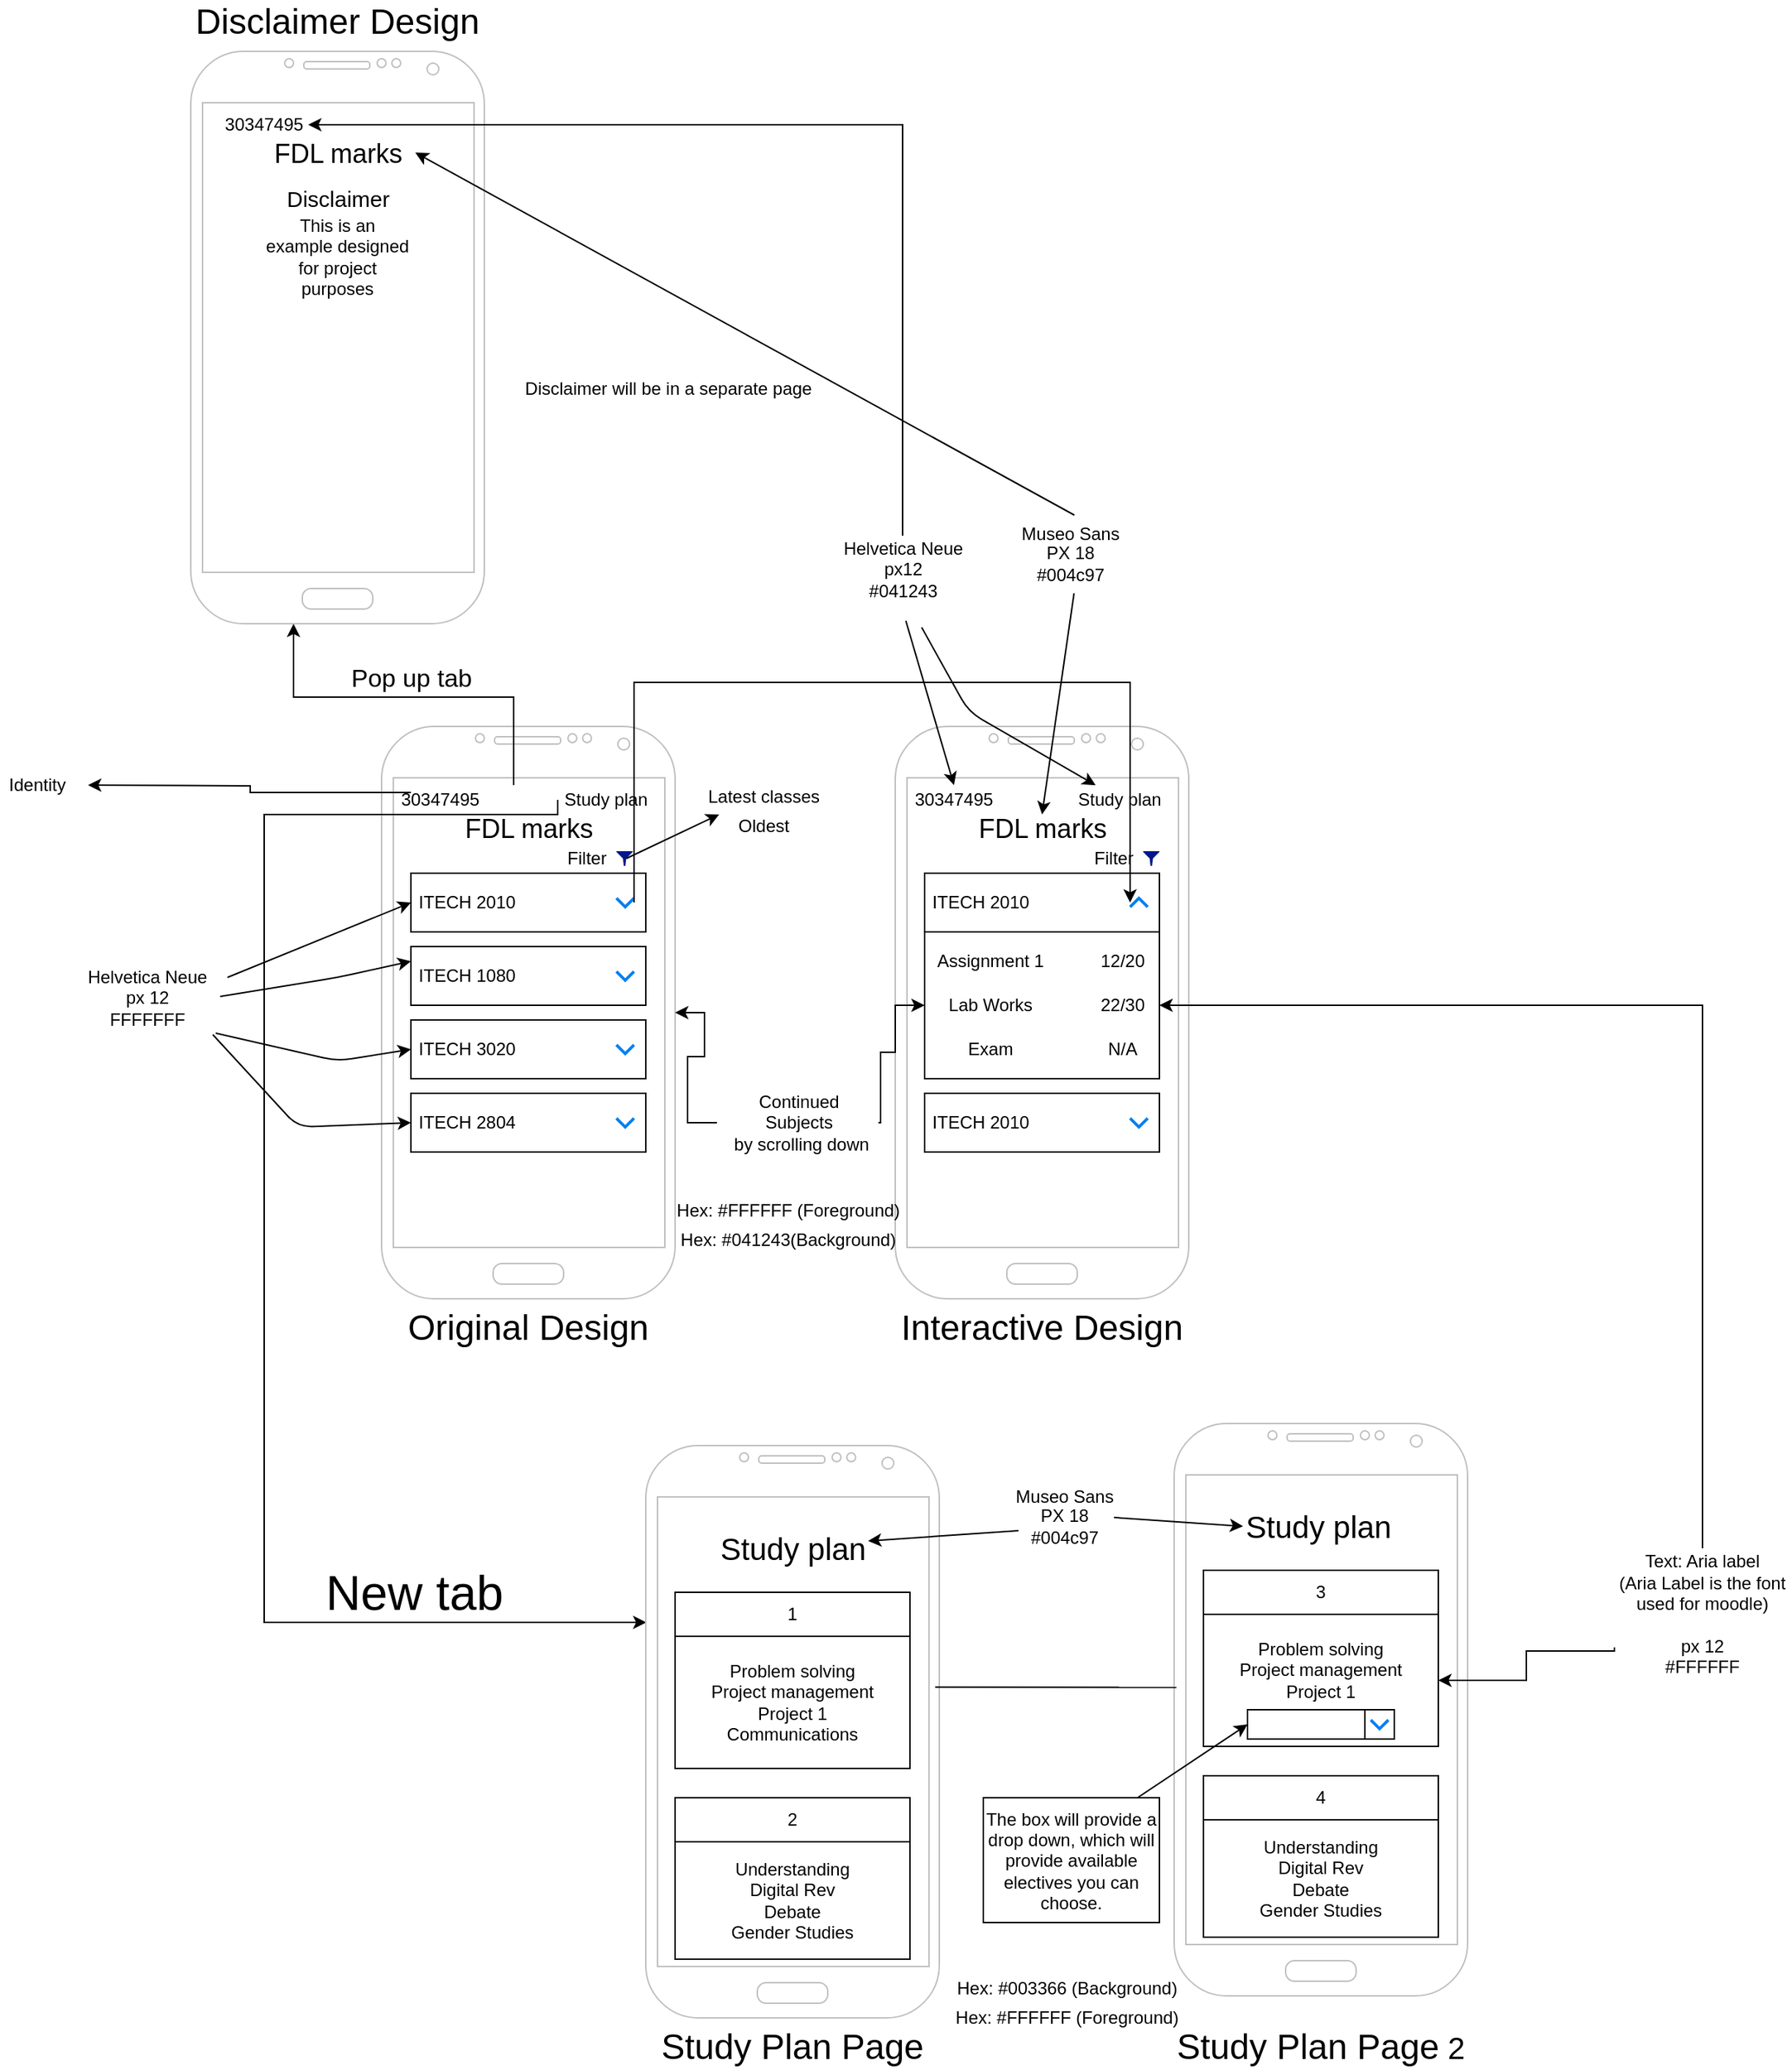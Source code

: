 <mxfile version="12.9.14" type="device"><diagram id="yJaO3kexsmB9DEEkcGPY" name="Page-1"><mxGraphModel dx="1675" dy="932" grid="1" gridSize="10" guides="1" tooltips="1" connect="1" arrows="1" fold="1" page="1" pageScale="1" pageWidth="850" pageHeight="1100" math="0" shadow="0"><root><mxCell id="0"/><mxCell id="1" parent="0"/><mxCell id="izUd3dq9esXOwfqxmLg_-1" value="" style="verticalLabelPosition=bottom;verticalAlign=top;html=1;shadow=0;dashed=0;strokeWidth=1;shape=mxgraph.android.phone2;strokeColor=#c0c0c0;" vertex="1" parent="1"><mxGeometry x="330" y="540" width="200" height="390" as="geometry"/></mxCell><mxCell id="izUd3dq9esXOwfqxmLg_-2" value="&lt;font style=&quot;font-size: 18px&quot;&gt;FDL marks&lt;/font&gt;" style="text;html=1;align=center;verticalAlign=middle;resizable=0;points=[];autosize=1;" vertex="1" parent="izUd3dq9esXOwfqxmLg_-1"><mxGeometry x="50" y="60" width="100" height="20" as="geometry"/></mxCell><mxCell id="izUd3dq9esXOwfqxmLg_-3" value="30347495" style="text;html=1;strokeColor=none;fillColor=none;align=center;verticalAlign=middle;whiteSpace=wrap;rounded=0;" vertex="1" parent="izUd3dq9esXOwfqxmLg_-1"><mxGeometry x="20" y="40" width="40" height="20" as="geometry"/></mxCell><mxCell id="izUd3dq9esXOwfqxmLg_-4" value="" style="aspect=fixed;pointerEvents=1;shadow=0;dashed=0;html=1;strokeColor=none;labelPosition=center;verticalLabelPosition=bottom;verticalAlign=top;align=center;fillColor=#00188D;shape=mxgraph.mscae.enterprise.filter" vertex="1" parent="izUd3dq9esXOwfqxmLg_-1"><mxGeometry x="160" y="85" width="11.11" height="10" as="geometry"/></mxCell><mxCell id="izUd3dq9esXOwfqxmLg_-5" value="Filter" style="text;html=1;strokeColor=none;fillColor=none;align=center;verticalAlign=middle;whiteSpace=wrap;rounded=0;" vertex="1" parent="izUd3dq9esXOwfqxmLg_-1"><mxGeometry x="120" y="80" width="40" height="20" as="geometry"/></mxCell><mxCell id="izUd3dq9esXOwfqxmLg_-6" value="ITECH 2010&amp;nbsp;&amp;nbsp;&amp;nbsp;&amp;nbsp;&amp;nbsp;&amp;nbsp;&amp;nbsp;&amp;nbsp;&amp;nbsp;&amp;nbsp;&amp;nbsp;&amp;nbsp;&amp;nbsp;&amp;nbsp;&amp;nbsp;&amp;nbsp;&amp;nbsp;&amp;nbsp;&amp;nbsp;&amp;nbsp;&amp;nbsp;&amp;nbsp;&amp;nbsp;&amp;nbsp;&amp;nbsp; " style="rounded=0;whiteSpace=wrap;html=1;" vertex="1" parent="1"><mxGeometry x="350" y="640" width="160" height="40" as="geometry"/></mxCell><mxCell id="izUd3dq9esXOwfqxmLg_-7" value="" style="html=1;verticalLabelPosition=bottom;labelBackgroundColor=#ffffff;verticalAlign=top;shadow=0;dashed=0;strokeWidth=2;shape=mxgraph.ios7.misc.down;strokeColor=#0080f0;" vertex="1" parent="1"><mxGeometry x="490" y="657" width="12" height="6" as="geometry"/></mxCell><mxCell id="izUd3dq9esXOwfqxmLg_-8" value="ITECH 1080 &amp;nbsp;&amp;nbsp;&amp;nbsp;&amp;nbsp;&amp;nbsp;&amp;nbsp;&amp;nbsp;&amp;nbsp;&amp;nbsp;&amp;nbsp;&amp;nbsp;&amp;nbsp;&amp;nbsp;&amp;nbsp;&amp;nbsp;&amp;nbsp;&amp;nbsp;&amp;nbsp;&amp;nbsp;&amp;nbsp;&amp;nbsp;&amp;nbsp;&amp;nbsp;&amp;nbsp; " style="rounded=0;whiteSpace=wrap;html=1;" vertex="1" parent="1"><mxGeometry x="350" y="690" width="160" height="40" as="geometry"/></mxCell><mxCell id="izUd3dq9esXOwfqxmLg_-9" value="ITECH 3020 &amp;nbsp;&amp;nbsp;&amp;nbsp;&amp;nbsp;&amp;nbsp;&amp;nbsp;&amp;nbsp;&amp;nbsp;&amp;nbsp;&amp;nbsp;&amp;nbsp;&amp;nbsp;&amp;nbsp;&amp;nbsp;&amp;nbsp;&amp;nbsp;&amp;nbsp;&amp;nbsp;&amp;nbsp;&amp;nbsp;&amp;nbsp;&amp;nbsp;&amp;nbsp;&amp;nbsp; " style="rounded=0;whiteSpace=wrap;html=1;" vertex="1" parent="1"><mxGeometry x="350" y="740" width="160" height="40" as="geometry"/></mxCell><mxCell id="izUd3dq9esXOwfqxmLg_-10" value="ITECH 2804 &amp;nbsp;&amp;nbsp;&amp;nbsp;&amp;nbsp;&amp;nbsp;&amp;nbsp;&amp;nbsp;&amp;nbsp;&amp;nbsp;&amp;nbsp;&amp;nbsp;&amp;nbsp;&amp;nbsp;&amp;nbsp;&amp;nbsp;&amp;nbsp;&amp;nbsp;&amp;nbsp;&amp;nbsp;&amp;nbsp;&amp;nbsp;&amp;nbsp;&amp;nbsp;&amp;nbsp; " style="rounded=0;whiteSpace=wrap;html=1;" vertex="1" parent="1"><mxGeometry x="350" y="790" width="160" height="40" as="geometry"/></mxCell><mxCell id="izUd3dq9esXOwfqxmLg_-11" value="" style="html=1;verticalLabelPosition=bottom;labelBackgroundColor=#ffffff;verticalAlign=top;shadow=0;dashed=0;strokeWidth=2;shape=mxgraph.ios7.misc.down;strokeColor=#0080f0;" vertex="1" parent="1"><mxGeometry x="490" y="707" width="12" height="6" as="geometry"/></mxCell><mxCell id="izUd3dq9esXOwfqxmLg_-12" value="" style="html=1;verticalLabelPosition=bottom;labelBackgroundColor=#ffffff;verticalAlign=top;shadow=0;dashed=0;strokeWidth=2;shape=mxgraph.ios7.misc.down;strokeColor=#0080f0;" vertex="1" parent="1"><mxGeometry x="490" y="757" width="12" height="6" as="geometry"/></mxCell><mxCell id="izUd3dq9esXOwfqxmLg_-13" value="" style="html=1;verticalLabelPosition=bottom;labelBackgroundColor=#ffffff;verticalAlign=top;shadow=0;dashed=0;strokeWidth=2;shape=mxgraph.ios7.misc.down;strokeColor=#0080f0;" vertex="1" parent="1"><mxGeometry x="490" y="807" width="12" height="6" as="geometry"/></mxCell><mxCell id="izUd3dq9esXOwfqxmLg_-14" value="&lt;font style=&quot;font-size: 24px&quot;&gt;Original Design&lt;br&gt;&lt;/font&gt;" style="text;html=1;strokeColor=none;fillColor=none;align=center;verticalAlign=middle;whiteSpace=wrap;rounded=0;" vertex="1" parent="1"><mxGeometry x="330" y="940" width="200" height="20" as="geometry"/></mxCell><mxCell id="izUd3dq9esXOwfqxmLg_-15" value="" style="verticalLabelPosition=bottom;verticalAlign=top;html=1;shadow=0;dashed=0;strokeWidth=1;shape=mxgraph.android.phone2;strokeColor=#c0c0c0;" vertex="1" parent="1"><mxGeometry x="680" y="540" width="200" height="390" as="geometry"/></mxCell><mxCell id="izUd3dq9esXOwfqxmLg_-16" value="&lt;font style=&quot;font-size: 18px&quot;&gt;FDL marks&lt;/font&gt;" style="text;html=1;align=center;verticalAlign=middle;resizable=0;points=[];autosize=1;" vertex="1" parent="izUd3dq9esXOwfqxmLg_-15"><mxGeometry x="50" y="60" width="100" height="20" as="geometry"/></mxCell><mxCell id="izUd3dq9esXOwfqxmLg_-17" value="" style="rounded=0;whiteSpace=wrap;html=1;" vertex="1" parent="izUd3dq9esXOwfqxmLg_-15"><mxGeometry x="20" y="140" width="160" height="100" as="geometry"/></mxCell><mxCell id="izUd3dq9esXOwfqxmLg_-18" value="Assignment 1" style="text;html=1;strokeColor=none;fillColor=none;align=center;verticalAlign=middle;whiteSpace=wrap;rounded=0;" vertex="1" parent="izUd3dq9esXOwfqxmLg_-15"><mxGeometry x="20" y="150" width="90" height="20" as="geometry"/></mxCell><mxCell id="izUd3dq9esXOwfqxmLg_-19" value="12/20" style="text;html=1;strokeColor=none;fillColor=none;align=center;verticalAlign=middle;whiteSpace=wrap;rounded=0;" vertex="1" parent="izUd3dq9esXOwfqxmLg_-15"><mxGeometry x="135" y="150" width="40" height="20" as="geometry"/></mxCell><mxCell id="izUd3dq9esXOwfqxmLg_-20" value="Lab Works " style="text;html=1;strokeColor=none;fillColor=none;align=center;verticalAlign=middle;whiteSpace=wrap;rounded=0;" vertex="1" parent="izUd3dq9esXOwfqxmLg_-15"><mxGeometry x="20" y="180" width="90" height="20" as="geometry"/></mxCell><mxCell id="izUd3dq9esXOwfqxmLg_-21" value="22/30" style="text;html=1;strokeColor=none;fillColor=none;align=center;verticalAlign=middle;whiteSpace=wrap;rounded=0;" vertex="1" parent="izUd3dq9esXOwfqxmLg_-15"><mxGeometry x="135" y="180" width="40" height="20" as="geometry"/></mxCell><mxCell id="izUd3dq9esXOwfqxmLg_-22" value="Exam" style="text;html=1;strokeColor=none;fillColor=none;align=center;verticalAlign=middle;whiteSpace=wrap;rounded=0;" vertex="1" parent="izUd3dq9esXOwfqxmLg_-15"><mxGeometry x="20" y="210" width="90" height="20" as="geometry"/></mxCell><mxCell id="izUd3dq9esXOwfqxmLg_-23" value="N/A" style="text;html=1;strokeColor=none;fillColor=none;align=center;verticalAlign=middle;whiteSpace=wrap;rounded=0;" vertex="1" parent="izUd3dq9esXOwfqxmLg_-15"><mxGeometry x="135" y="210" width="40" height="20" as="geometry"/></mxCell><mxCell id="izUd3dq9esXOwfqxmLg_-24" value="Study plan" style="text;html=1;strokeColor=none;fillColor=none;align=center;verticalAlign=middle;whiteSpace=wrap;rounded=0;" vertex="1" parent="izUd3dq9esXOwfqxmLg_-15"><mxGeometry x="120" y="40" width="66" height="20" as="geometry"/></mxCell><mxCell id="izUd3dq9esXOwfqxmLg_-25" value="ITECH 2010&amp;nbsp;&amp;nbsp;&amp;nbsp;&amp;nbsp;&amp;nbsp;&amp;nbsp;&amp;nbsp;&amp;nbsp;&amp;nbsp;&amp;nbsp;&amp;nbsp;&amp;nbsp;&amp;nbsp;&amp;nbsp;&amp;nbsp;&amp;nbsp;&amp;nbsp;&amp;nbsp;&amp;nbsp;&amp;nbsp;&amp;nbsp;&amp;nbsp;&amp;nbsp;&amp;nbsp;&amp;nbsp; " style="rounded=0;whiteSpace=wrap;html=1;" vertex="1" parent="1"><mxGeometry x="700" y="640" width="160" height="40" as="geometry"/></mxCell><mxCell id="izUd3dq9esXOwfqxmLg_-26" value="" style="html=1;verticalLabelPosition=bottom;labelBackgroundColor=#ffffff;verticalAlign=top;shadow=0;dashed=0;strokeWidth=2;shape=mxgraph.ios7.misc.down;strokeColor=#0080f0;rotation=-180;" vertex="1" parent="1"><mxGeometry x="840" y="657" width="12" height="6" as="geometry"/></mxCell><mxCell id="izUd3dq9esXOwfqxmLg_-27" value="ITECH 2010&amp;nbsp;&amp;nbsp;&amp;nbsp;&amp;nbsp;&amp;nbsp;&amp;nbsp;&amp;nbsp;&amp;nbsp;&amp;nbsp;&amp;nbsp;&amp;nbsp;&amp;nbsp;&amp;nbsp;&amp;nbsp;&amp;nbsp;&amp;nbsp;&amp;nbsp;&amp;nbsp;&amp;nbsp;&amp;nbsp;&amp;nbsp;&amp;nbsp;&amp;nbsp;&amp;nbsp;&amp;nbsp; " style="rounded=0;whiteSpace=wrap;html=1;" vertex="1" parent="1"><mxGeometry x="700" y="790" width="160" height="40" as="geometry"/></mxCell><mxCell id="izUd3dq9esXOwfqxmLg_-28" value="" style="html=1;verticalLabelPosition=bottom;labelBackgroundColor=#ffffff;verticalAlign=top;shadow=0;dashed=0;strokeWidth=2;shape=mxgraph.ios7.misc.down;strokeColor=#0080f0;" vertex="1" parent="1"><mxGeometry x="840" y="807" width="12" height="6" as="geometry"/></mxCell><mxCell id="izUd3dq9esXOwfqxmLg_-29" value="&lt;font style=&quot;font-size: 24px&quot;&gt;Interactive Design&lt;br&gt;&lt;/font&gt;" style="text;html=1;strokeColor=none;fillColor=none;align=center;verticalAlign=middle;whiteSpace=wrap;rounded=0;" vertex="1" parent="1"><mxGeometry x="680" y="940" width="200" height="20" as="geometry"/></mxCell><mxCell id="izUd3dq9esXOwfqxmLg_-30" style="edgeStyle=orthogonalEdgeStyle;rounded=0;orthogonalLoop=1;jettySize=auto;html=1;exitX=1;exitY=0.5;exitDx=0;exitDy=0;exitPerimeter=0;entryX=1;entryY=0.5;entryDx=0;entryDy=0;entryPerimeter=0;" edge="1" parent="1" source="izUd3dq9esXOwfqxmLg_-7" target="izUd3dq9esXOwfqxmLg_-26"><mxGeometry relative="1" as="geometry"><Array as="points"><mxPoint x="502" y="510"/><mxPoint x="840" y="510"/></Array></mxGeometry></mxCell><mxCell id="izUd3dq9esXOwfqxmLg_-31" style="edgeStyle=orthogonalEdgeStyle;rounded=0;orthogonalLoop=1;jettySize=auto;html=1;exitX=0;exitY=0.5;exitDx=0;exitDy=0;entryX=0.002;entryY=0.309;entryDx=0;entryDy=0;entryPerimeter=0;" edge="1" parent="1" source="izUd3dq9esXOwfqxmLg_-33" target="izUd3dq9esXOwfqxmLg_-34"><mxGeometry relative="1" as="geometry"><Array as="points"><mxPoint x="450" y="600"/><mxPoint x="250" y="600"/><mxPoint x="250" y="1150"/></Array></mxGeometry></mxCell><mxCell id="izUd3dq9esXOwfqxmLg_-32" style="edgeStyle=orthogonalEdgeStyle;rounded=0;orthogonalLoop=1;jettySize=auto;html=1;" edge="1" parent="1" target="izUd3dq9esXOwfqxmLg_-75"><mxGeometry relative="1" as="geometry"><mxPoint x="270" y="540" as="targetPoint"/><mxPoint x="420" y="580" as="sourcePoint"/><Array as="points"><mxPoint x="420" y="520"/><mxPoint x="270" y="520"/></Array></mxGeometry></mxCell><mxCell id="izUd3dq9esXOwfqxmLg_-33" value="Study plan" style="text;html=1;strokeColor=none;fillColor=none;align=center;verticalAlign=middle;whiteSpace=wrap;rounded=0;" vertex="1" parent="1"><mxGeometry x="450" y="580" width="66" height="20" as="geometry"/></mxCell><mxCell id="izUd3dq9esXOwfqxmLg_-34" value="" style="verticalLabelPosition=bottom;verticalAlign=top;html=1;shadow=0;dashed=0;strokeWidth=1;shape=mxgraph.android.phone2;strokeColor=#c0c0c0;" vertex="1" parent="1"><mxGeometry x="510" y="1030" width="200" height="390" as="geometry"/></mxCell><mxCell id="izUd3dq9esXOwfqxmLg_-35" value="1" style="rounded=0;whiteSpace=wrap;html=1;" vertex="1" parent="izUd3dq9esXOwfqxmLg_-34"><mxGeometry x="20" y="100" width="160" height="30" as="geometry"/></mxCell><mxCell id="izUd3dq9esXOwfqxmLg_-36" value="&lt;div&gt;Understanding&lt;/div&gt;&lt;div&gt;Digital Rev&lt;/div&gt;&lt;div&gt;Debate&lt;/div&gt;&lt;div&gt;Gender Studies&lt;br&gt;&lt;/div&gt;" style="rounded=0;whiteSpace=wrap;html=1;" vertex="1" parent="izUd3dq9esXOwfqxmLg_-34"><mxGeometry x="20" y="270" width="160" height="80" as="geometry"/></mxCell><mxCell id="izUd3dq9esXOwfqxmLg_-37" value="&lt;font style=&quot;font-size: 24px&quot;&gt;Study Plan Page&lt;/font&gt;" style="text;html=1;strokeColor=none;fillColor=none;align=center;verticalAlign=middle;whiteSpace=wrap;rounded=0;" vertex="1" parent="1"><mxGeometry x="510" y="1430" width="200" height="20" as="geometry"/></mxCell><mxCell id="izUd3dq9esXOwfqxmLg_-38" value="&lt;div&gt;Problem solving&lt;/div&gt;&lt;div&gt;Project management&lt;/div&gt;&lt;div&gt;Project 1&lt;/div&gt;&lt;div&gt;Communications&lt;br&gt;&lt;/div&gt;" style="rounded=0;whiteSpace=wrap;html=1;" vertex="1" parent="1"><mxGeometry x="530" y="1160" width="160" height="90" as="geometry"/></mxCell><mxCell id="izUd3dq9esXOwfqxmLg_-39" value="2" style="rounded=0;whiteSpace=wrap;html=1;" vertex="1" parent="1"><mxGeometry x="530" y="1270" width="160" height="30" as="geometry"/></mxCell><mxCell id="izUd3dq9esXOwfqxmLg_-40" value="" style="verticalLabelPosition=bottom;verticalAlign=top;html=1;shadow=0;dashed=0;strokeWidth=1;shape=mxgraph.android.phone2;strokeColor=#c0c0c0;" vertex="1" parent="1"><mxGeometry x="870" y="1015" width="200" height="390" as="geometry"/></mxCell><mxCell id="izUd3dq9esXOwfqxmLg_-41" value="3" style="rounded=0;whiteSpace=wrap;html=1;" vertex="1" parent="izUd3dq9esXOwfqxmLg_-40"><mxGeometry x="20" y="100" width="160" height="30" as="geometry"/></mxCell><mxCell id="izUd3dq9esXOwfqxmLg_-42" value="&lt;div&gt;Understanding&lt;/div&gt;&lt;div&gt;Digital Rev&lt;/div&gt;&lt;div&gt;Debate&lt;/div&gt;&lt;div&gt;Gender Studies&lt;br&gt;&lt;/div&gt;" style="rounded=0;whiteSpace=wrap;html=1;" vertex="1" parent="izUd3dq9esXOwfqxmLg_-40"><mxGeometry x="20" y="270" width="160" height="80" as="geometry"/></mxCell><mxCell id="izUd3dq9esXOwfqxmLg_-43" value="" style="html=1;verticalLabelPosition=bottom;labelBackgroundColor=#ffffff;verticalAlign=top;shadow=0;dashed=0;strokeWidth=2;shape=mxgraph.ios7.misc.down;strokeColor=#0080f0;" vertex="1" parent="izUd3dq9esXOwfqxmLg_-40"><mxGeometry x="135" y="205" width="12" height="6" as="geometry"/></mxCell><mxCell id="izUd3dq9esXOwfqxmLg_-44" value="&lt;div style=&quot;font-size: 21px&quot;&gt;&lt;font style=&quot;font-size: 24px&quot;&gt;Study Plan Page&lt;/font&gt; 2&lt;br&gt;&lt;/div&gt;" style="text;html=1;strokeColor=none;fillColor=none;align=center;verticalAlign=middle;whiteSpace=wrap;rounded=0;" vertex="1" parent="1"><mxGeometry x="870" y="1430" width="200" height="20" as="geometry"/></mxCell><mxCell id="izUd3dq9esXOwfqxmLg_-45" value="&lt;font style=&quot;font-size: 21px&quot;&gt;Study plan&lt;/font&gt;" style="text;html=1;strokeColor=none;fillColor=none;align=center;verticalAlign=middle;whiteSpace=wrap;rounded=0;" vertex="1" parent="1"><mxGeometry x="917" y="1075" width="103" height="20" as="geometry"/></mxCell><mxCell id="izUd3dq9esXOwfqxmLg_-46" value="&lt;div&gt;Problem solving&lt;/div&gt;&lt;div&gt;Project management&lt;/div&gt;&lt;div&gt;Project 1&lt;/div&gt;&lt;div&gt;&amp;nbsp;&lt;br&gt;&lt;/div&gt;" style="rounded=0;whiteSpace=wrap;html=1;" vertex="1" parent="1"><mxGeometry x="890" y="1145" width="160" height="90" as="geometry"/></mxCell><mxCell id="izUd3dq9esXOwfqxmLg_-47" value="4" style="rounded=0;whiteSpace=wrap;html=1;" vertex="1" parent="1"><mxGeometry x="890" y="1255" width="160" height="30" as="geometry"/></mxCell><mxCell id="izUd3dq9esXOwfqxmLg_-48" value="" style="rounded=0;whiteSpace=wrap;html=1;" vertex="1" parent="1"><mxGeometry x="920" y="1210" width="80" height="20" as="geometry"/></mxCell><mxCell id="izUd3dq9esXOwfqxmLg_-49" value="" style="rounded=0;whiteSpace=wrap;html=1;" vertex="1" parent="1"><mxGeometry x="1000" y="1210" width="20" height="20" as="geometry"/></mxCell><mxCell id="izUd3dq9esXOwfqxmLg_-50" value="" style="html=1;verticalLabelPosition=bottom;labelBackgroundColor=#ffffff;verticalAlign=top;shadow=0;dashed=0;strokeWidth=2;shape=mxgraph.ios7.misc.down;strokeColor=#0080f0;" vertex="1" parent="1"><mxGeometry x="1004" y="1217" width="12" height="6" as="geometry"/></mxCell><mxCell id="izUd3dq9esXOwfqxmLg_-51" value="" style="endArrow=classic;html=1;" edge="1" parent="1"><mxGeometry width="50" height="50" relative="1" as="geometry"><mxPoint x="830" y="1280" as="sourcePoint"/><mxPoint x="920" y="1220" as="targetPoint"/></mxGeometry></mxCell><mxCell id="izUd3dq9esXOwfqxmLg_-52" value="The box will provide a drop down, which will provide available electives you can choose." style="rounded=0;whiteSpace=wrap;html=1;" vertex="1" parent="1"><mxGeometry x="740" y="1270" width="120" height="85" as="geometry"/></mxCell><mxCell id="izUd3dq9esXOwfqxmLg_-53" value="" style="endArrow=none;html=1;exitX=0.986;exitY=0.422;exitDx=0;exitDy=0;exitPerimeter=0;entryX=0.008;entryY=0.461;entryDx=0;entryDy=0;entryPerimeter=0;" edge="1" parent="1" source="izUd3dq9esXOwfqxmLg_-34" target="izUd3dq9esXOwfqxmLg_-40"><mxGeometry width="50" height="50" relative="1" as="geometry"><mxPoint x="760" y="1200" as="sourcePoint"/><mxPoint x="810" y="1150" as="targetPoint"/></mxGeometry></mxCell><mxCell id="izUd3dq9esXOwfqxmLg_-54" value="&lt;font style=&quot;font-size: 33px&quot;&gt;New tab&lt;/font&gt;" style="text;html=1;align=center;verticalAlign=middle;resizable=0;points=[];autosize=1;" vertex="1" parent="1"><mxGeometry x="282" y="1115" width="140" height="30" as="geometry"/></mxCell><mxCell id="izUd3dq9esXOwfqxmLg_-55" value="&lt;font style=&quot;font-size: 21px&quot;&gt;Study plan&lt;/font&gt;" style="text;html=1;strokeColor=none;fillColor=none;align=center;verticalAlign=middle;whiteSpace=wrap;rounded=0;" vertex="1" parent="1"><mxGeometry x="558.5" y="1090" width="103" height="20" as="geometry"/></mxCell><mxCell id="izUd3dq9esXOwfqxmLg_-56" value="30347495" style="text;html=1;strokeColor=none;fillColor=none;align=center;verticalAlign=middle;whiteSpace=wrap;rounded=0;" vertex="1" parent="1"><mxGeometry x="700" y="580" width="40" height="20" as="geometry"/></mxCell><mxCell id="izUd3dq9esXOwfqxmLg_-57" value="" style="aspect=fixed;pointerEvents=1;shadow=0;dashed=0;html=1;strokeColor=none;labelPosition=center;verticalLabelPosition=bottom;verticalAlign=top;align=center;fillColor=#00188D;shape=mxgraph.mscae.enterprise.filter" vertex="1" parent="1"><mxGeometry x="848.89" y="625" width="11.11" height="10" as="geometry"/></mxCell><mxCell id="izUd3dq9esXOwfqxmLg_-58" value="Filter" style="text;html=1;strokeColor=none;fillColor=none;align=center;verticalAlign=middle;whiteSpace=wrap;rounded=0;" vertex="1" parent="1"><mxGeometry x="808.89" y="620" width="40" height="20" as="geometry"/></mxCell><mxCell id="izUd3dq9esXOwfqxmLg_-59" value="&lt;span class=&quot;highlight&quot;&gt;&amp;nbsp;Hex: #FFFFFF (Foreground)&lt;br&gt;&lt;/span&gt;" style="text;html=1;align=center;verticalAlign=middle;resizable=0;points=[];autosize=1;" vertex="1" parent="1"><mxGeometry x="520" y="860" width="170" height="20" as="geometry"/></mxCell><mxCell id="izUd3dq9esXOwfqxmLg_-60" value="&lt;span class=&quot;highlight&quot;&gt;&amp;nbsp;Hex: #003366 (Background)&lt;br&gt;&lt;/span&gt;" style="text;html=1;align=center;verticalAlign=middle;resizable=0;points=[];autosize=1;" vertex="1" parent="1"><mxGeometry x="715" y="1390" width="160" height="20" as="geometry"/></mxCell><mxCell id="izUd3dq9esXOwfqxmLg_-61" value="&lt;span class=&quot;highlight&quot;&gt;&amp;nbsp;Hex: #FFFFFF (Foreground)&lt;br&gt;&lt;/span&gt;" style="text;html=1;align=center;verticalAlign=middle;resizable=0;points=[];autosize=1;" vertex="1" parent="1"><mxGeometry x="710" y="1410" width="170" height="20" as="geometry"/></mxCell><mxCell id="izUd3dq9esXOwfqxmLg_-62" style="edgeStyle=orthogonalEdgeStyle;rounded=0;orthogonalLoop=1;jettySize=auto;html=1;exitX=0;exitY=0.75;exitDx=0;exitDy=0;" edge="1" parent="1" source="izUd3dq9esXOwfqxmLg_-64" target="izUd3dq9esXOwfqxmLg_-46"><mxGeometry relative="1" as="geometry"><Array as="points"><mxPoint x="1170" y="1170"/><mxPoint x="1110" y="1170"/><mxPoint x="1110" y="1190"/></Array></mxGeometry></mxCell><mxCell id="izUd3dq9esXOwfqxmLg_-63" style="edgeStyle=orthogonalEdgeStyle;rounded=0;orthogonalLoop=1;jettySize=auto;html=1;entryX=1;entryY=0.5;entryDx=0;entryDy=0;exitX=0.5;exitY=0;exitDx=0;exitDy=0;" edge="1" parent="1" target="izUd3dq9esXOwfqxmLg_-17" source="izUd3dq9esXOwfqxmLg_-64"><mxGeometry relative="1" as="geometry"><mxPoint x="1230" y="1150" as="sourcePoint"/><Array as="points"><mxPoint x="1230" y="730"/></Array></mxGeometry></mxCell><mxCell id="izUd3dq9esXOwfqxmLg_-64" value="&lt;div&gt;Text: Aria label&lt;/div&gt;&lt;div&gt;(Aria Label is the font used for moodle)&lt;/div&gt;&lt;div&gt;&lt;br&gt;&lt;/div&gt;&lt;div&gt;px 12&lt;/div&gt;&lt;div&gt;#FFFFFF&lt;br&gt;&lt;/div&gt;" style="text;html=1;strokeColor=none;fillColor=none;align=center;verticalAlign=middle;whiteSpace=wrap;rounded=0;" vertex="1" parent="1"><mxGeometry x="1170" y="1100" width="120" height="90" as="geometry"/></mxCell><mxCell id="izUd3dq9esXOwfqxmLg_-65" value="" style="edgeStyle=orthogonalEdgeStyle;rounded=0;orthogonalLoop=1;jettySize=auto;html=1;" edge="1" parent="1" source="izUd3dq9esXOwfqxmLg_-67" target="izUd3dq9esXOwfqxmLg_-1"><mxGeometry relative="1" as="geometry"/></mxCell><mxCell id="izUd3dq9esXOwfqxmLg_-66" value="" style="edgeStyle=orthogonalEdgeStyle;rounded=0;orthogonalLoop=1;jettySize=auto;html=1;entryX=0;entryY=0.5;entryDx=0;entryDy=0;" edge="1" parent="1" source="izUd3dq9esXOwfqxmLg_-67" target="izUd3dq9esXOwfqxmLg_-20"><mxGeometry relative="1" as="geometry"><mxPoint x="628" y="703" as="targetPoint"/><Array as="points"><mxPoint x="670" y="762"/><mxPoint x="680" y="762"/><mxPoint x="680" y="730"/></Array></mxGeometry></mxCell><mxCell id="izUd3dq9esXOwfqxmLg_-67" value="&lt;div&gt;Continued&lt;/div&gt;&lt;div&gt;Subjects&lt;br&gt;&lt;/div&gt;&amp;nbsp;by scrolling down" style="text;html=1;align=center;verticalAlign=middle;resizable=0;points=[];autosize=1;" vertex="1" parent="1"><mxGeometry x="558.5" y="785" width="110" height="50" as="geometry"/></mxCell><mxCell id="izUd3dq9esXOwfqxmLg_-68" value="" style="endArrow=classic;html=1;exitX=0.6;exitY=0.5;exitDx=0;exitDy=0;exitPerimeter=0;" edge="1" parent="1" source="izUd3dq9esXOwfqxmLg_-4"><mxGeometry width="50" height="50" relative="1" as="geometry"><mxPoint x="590" y="680" as="sourcePoint"/><mxPoint x="560" y="600" as="targetPoint"/></mxGeometry></mxCell><mxCell id="izUd3dq9esXOwfqxmLg_-69" value="Latest classes" style="text;html=1;align=center;verticalAlign=middle;resizable=0;points=[];autosize=1;" vertex="1" parent="1"><mxGeometry x="545" y="578" width="90" height="20" as="geometry"/></mxCell><mxCell id="izUd3dq9esXOwfqxmLg_-70" value="Oldest" style="text;html=1;align=center;verticalAlign=middle;resizable=0;points=[];autosize=1;" vertex="1" parent="1"><mxGeometry x="565" y="598" width="50" height="20" as="geometry"/></mxCell><mxCell id="izUd3dq9esXOwfqxmLg_-71" value="&lt;span class=&quot;highlight&quot;&gt;&amp;nbsp;Hex: #041243(Background)&lt;br&gt;&lt;/span&gt;" style="text;html=1;align=center;verticalAlign=middle;resizable=0;points=[];autosize=1;" vertex="1" parent="1"><mxGeometry x="520" y="880" width="170" height="20" as="geometry"/></mxCell><mxCell id="izUd3dq9esXOwfqxmLg_-72" value="Disclaimer will be in a separate page" style="text;html=1;align=center;verticalAlign=middle;resizable=0;points=[];autosize=1;" vertex="1" parent="1"><mxGeometry x="420" y="300" width="210" height="20" as="geometry"/></mxCell><mxCell id="izUd3dq9esXOwfqxmLg_-73" style="edgeStyle=orthogonalEdgeStyle;rounded=0;orthogonalLoop=1;jettySize=auto;html=1;exitX=0;exitY=0.25;exitDx=0;exitDy=0;" edge="1" parent="1" source="izUd3dq9esXOwfqxmLg_-3"><mxGeometry relative="1" as="geometry"><mxPoint x="130" y="580" as="targetPoint"/></mxGeometry></mxCell><mxCell id="izUd3dq9esXOwfqxmLg_-74" value="Identity" style="text;html=1;align=center;verticalAlign=middle;resizable=0;points=[];autosize=1;" vertex="1" parent="1"><mxGeometry x="70" y="570" width="50" height="20" as="geometry"/></mxCell><mxCell id="izUd3dq9esXOwfqxmLg_-75" value="" style="verticalLabelPosition=bottom;verticalAlign=top;html=1;shadow=0;dashed=0;strokeWidth=1;shape=mxgraph.android.phone2;strokeColor=#c0c0c0;" vertex="1" parent="1"><mxGeometry x="200" y="80" width="200" height="390" as="geometry"/></mxCell><mxCell id="izUd3dq9esXOwfqxmLg_-76" value="&lt;font style=&quot;font-size: 18px&quot;&gt;FDL marks&lt;/font&gt;" style="text;html=1;align=center;verticalAlign=middle;resizable=0;points=[];autosize=1;" vertex="1" parent="izUd3dq9esXOwfqxmLg_-75"><mxGeometry x="50" y="60" width="100" height="20" as="geometry"/></mxCell><mxCell id="izUd3dq9esXOwfqxmLg_-77" value="30347495" style="text;html=1;strokeColor=none;fillColor=none;align=center;verticalAlign=middle;whiteSpace=wrap;rounded=0;" vertex="1" parent="izUd3dq9esXOwfqxmLg_-75"><mxGeometry x="20" y="40" width="60" height="20" as="geometry"/></mxCell><mxCell id="izUd3dq9esXOwfqxmLg_-78" value="&lt;font style=&quot;font-size: 15px&quot;&gt;Disclaimer&lt;/font&gt;" style="text;html=1;align=center;verticalAlign=middle;resizable=0;points=[];autosize=1;" vertex="1" parent="izUd3dq9esXOwfqxmLg_-75"><mxGeometry x="55" y="90" width="90" height="20" as="geometry"/></mxCell><mxCell id="izUd3dq9esXOwfqxmLg_-79" value="This is an example designed for project purposes" style="text;html=1;strokeColor=none;fillColor=none;align=center;verticalAlign=middle;whiteSpace=wrap;rounded=0;" vertex="1" parent="izUd3dq9esXOwfqxmLg_-75"><mxGeometry x="50" y="130" width="100" height="20" as="geometry"/></mxCell><mxCell id="izUd3dq9esXOwfqxmLg_-80" value="&lt;font style=&quot;font-size: 17px&quot;&gt;Pop up tab&lt;/font&gt;" style="text;html=1;align=center;verticalAlign=middle;resizable=0;points=[];autosize=1;" vertex="1" parent="1"><mxGeometry x="300" y="498" width="100" height="20" as="geometry"/></mxCell><mxCell id="izUd3dq9esXOwfqxmLg_-81" value="&lt;font style=&quot;font-size: 24px&quot;&gt;Disclaimer Design&lt;br&gt;&lt;/font&gt;" style="text;html=1;strokeColor=none;fillColor=none;align=center;verticalAlign=middle;whiteSpace=wrap;rounded=0;" vertex="1" parent="1"><mxGeometry x="200" y="50" width="200" height="20" as="geometry"/></mxCell><mxCell id="izUd3dq9esXOwfqxmLg_-82" value="Museo Sans " style="text;html=1;align=center;verticalAlign=middle;resizable=0;points=[];autosize=1;" vertex="1" parent="1"><mxGeometry x="759" y="399" width="80" height="20" as="geometry"/></mxCell><mxCell id="izUd3dq9esXOwfqxmLg_-83" value="&lt;div&gt;PX 18&lt;/div&gt;&lt;div&gt;#004c97&lt;br&gt;&lt;/div&gt;" style="text;html=1;align=center;verticalAlign=middle;resizable=0;points=[];autosize=1;" vertex="1" parent="1"><mxGeometry x="769" y="414" width="60" height="30" as="geometry"/></mxCell><mxCell id="izUd3dq9esXOwfqxmLg_-84" value="" style="endArrow=classic;html=1;entryX=0.5;entryY=0;entryDx=0;entryDy=0;entryPerimeter=0;exitX=0.547;exitY=1.175;exitDx=0;exitDy=0;exitPerimeter=0;" edge="1" parent="1" source="izUd3dq9esXOwfqxmLg_-83" target="izUd3dq9esXOwfqxmLg_-16"><mxGeometry width="50" height="50" relative="1" as="geometry"><mxPoint x="700" y="490" as="sourcePoint"/><mxPoint x="750" y="440" as="targetPoint"/></mxGeometry></mxCell><mxCell id="izUd3dq9esXOwfqxmLg_-91" value="" style="edgeStyle=orthogonalEdgeStyle;rounded=0;orthogonalLoop=1;jettySize=auto;html=1;entryX=1;entryY=0.5;entryDx=0;entryDy=0;" edge="1" parent="1" source="izUd3dq9esXOwfqxmLg_-85" target="izUd3dq9esXOwfqxmLg_-77"><mxGeometry relative="1" as="geometry"><mxPoint x="685" y="330" as="targetPoint"/><Array as="points"><mxPoint x="685" y="130"/></Array></mxGeometry></mxCell><mxCell id="izUd3dq9esXOwfqxmLg_-85" value="&lt;div&gt;Helvetica Neue&lt;/div&gt;&lt;div&gt;px12&lt;/div&gt;&lt;div&gt;#041243&lt;br&gt;&lt;/div&gt;&lt;div&gt;&lt;br&gt;&lt;/div&gt;" style="text;html=1;align=center;verticalAlign=middle;resizable=0;points=[];autosize=1;" vertex="1" parent="1"><mxGeometry x="635" y="410" width="100" height="60" as="geometry"/></mxCell><mxCell id="izUd3dq9esXOwfqxmLg_-86" value="" style="endArrow=classic;html=1;entryX=0.5;entryY=0;entryDx=0;entryDy=0;exitX=0.522;exitY=0.967;exitDx=0;exitDy=0;exitPerimeter=0;" edge="1" parent="1" source="izUd3dq9esXOwfqxmLg_-85" target="izUd3dq9esXOwfqxmLg_-56"><mxGeometry width="50" height="50" relative="1" as="geometry"><mxPoint x="540" y="440" as="sourcePoint"/><mxPoint x="590" y="390" as="targetPoint"/></mxGeometry></mxCell><mxCell id="izUd3dq9esXOwfqxmLg_-87" value="" style="endArrow=classic;html=1;entryX=0.25;entryY=0;entryDx=0;entryDy=0;exitX=0.63;exitY=1.042;exitDx=0;exitDy=0;exitPerimeter=0;" edge="1" parent="1" source="izUd3dq9esXOwfqxmLg_-85" target="izUd3dq9esXOwfqxmLg_-24"><mxGeometry width="50" height="50" relative="1" as="geometry"><mxPoint x="687.2" y="458.34" as="sourcePoint"/><mxPoint x="720.0" y="580" as="targetPoint"/><Array as="points"><mxPoint x="730" y="530"/></Array></mxGeometry></mxCell><mxCell id="izUd3dq9esXOwfqxmLg_-88" value="" style="endArrow=classic;html=1;exitX=0.538;exitY=-0.15;exitDx=0;exitDy=0;exitPerimeter=0;entryX=1.03;entryY=0.45;entryDx=0;entryDy=0;entryPerimeter=0;" edge="1" parent="1" source="izUd3dq9esXOwfqxmLg_-82" target="izUd3dq9esXOwfqxmLg_-76"><mxGeometry width="50" height="50" relative="1" as="geometry"><mxPoint x="860" y="330" as="sourcePoint"/><mxPoint x="910" y="280" as="targetPoint"/></mxGeometry></mxCell><mxCell id="izUd3dq9esXOwfqxmLg_-93" value="Museo Sans " style="text;html=1;align=center;verticalAlign=middle;resizable=0;points=[];autosize=1;" vertex="1" parent="1"><mxGeometry x="755" y="1055" width="80" height="20" as="geometry"/></mxCell><mxCell id="izUd3dq9esXOwfqxmLg_-94" value="&lt;div&gt;PX 18&lt;/div&gt;&lt;div&gt;#004c97&lt;br&gt;&lt;/div&gt;" style="text;html=1;align=center;verticalAlign=middle;resizable=0;points=[];autosize=1;" vertex="1" parent="1"><mxGeometry x="765" y="1070" width="60" height="30" as="geometry"/></mxCell><mxCell id="izUd3dq9esXOwfqxmLg_-95" value="" style="endArrow=classic;html=1;exitX=1.067;exitY=0.3;exitDx=0;exitDy=0;exitPerimeter=0;entryX=0;entryY=0.5;entryDx=0;entryDy=0;" edge="1" parent="1" source="izUd3dq9esXOwfqxmLg_-94" target="izUd3dq9esXOwfqxmLg_-45"><mxGeometry width="50" height="50" relative="1" as="geometry"><mxPoint x="900" y="1150" as="sourcePoint"/><mxPoint x="950" y="1100" as="targetPoint"/></mxGeometry></mxCell><mxCell id="izUd3dq9esXOwfqxmLg_-96" value="" style="endArrow=classic;html=1;entryX=1;entryY=0.25;entryDx=0;entryDy=0;exitX=-0.017;exitY=0.6;exitDx=0;exitDy=0;exitPerimeter=0;" edge="1" parent="1" source="izUd3dq9esXOwfqxmLg_-94" target="izUd3dq9esXOwfqxmLg_-55"><mxGeometry width="50" height="50" relative="1" as="geometry"><mxPoint x="770" y="1180" as="sourcePoint"/><mxPoint x="820" y="1130" as="targetPoint"/></mxGeometry></mxCell><mxCell id="izUd3dq9esXOwfqxmLg_-97" value="&lt;div&gt;Helvetica Neue&lt;/div&gt;&lt;div&gt;px 12&lt;/div&gt;&lt;div&gt;FFFFFFF&lt;br&gt;&lt;/div&gt;" style="text;html=1;align=center;verticalAlign=middle;resizable=0;points=[];autosize=1;" vertex="1" parent="1"><mxGeometry x="120" y="700" width="100" height="50" as="geometry"/></mxCell><mxCell id="izUd3dq9esXOwfqxmLg_-98" value="" style="endArrow=classic;html=1;entryX=0;entryY=0.5;entryDx=0;entryDy=0;exitX=1.05;exitY=0.22;exitDx=0;exitDy=0;exitPerimeter=0;" edge="1" parent="1" source="izUd3dq9esXOwfqxmLg_-97" target="izUd3dq9esXOwfqxmLg_-6"><mxGeometry width="50" height="50" relative="1" as="geometry"><mxPoint x="270" y="700" as="sourcePoint"/><mxPoint x="320" y="650" as="targetPoint"/></mxGeometry></mxCell><mxCell id="izUd3dq9esXOwfqxmLg_-99" value="" style="endArrow=classic;html=1;entryX=0;entryY=0.25;entryDx=0;entryDy=0;exitX=1;exitY=0.48;exitDx=0;exitDy=0;exitPerimeter=0;" edge="1" parent="1" source="izUd3dq9esXOwfqxmLg_-97" target="izUd3dq9esXOwfqxmLg_-8"><mxGeometry width="50" height="50" relative="1" as="geometry"><mxPoint x="225" y="711" as="sourcePoint"/><mxPoint x="350" y="660" as="targetPoint"/><Array as="points"><mxPoint x="300" y="711"/></Array></mxGeometry></mxCell><mxCell id="izUd3dq9esXOwfqxmLg_-100" value="" style="endArrow=classic;html=1;entryX=0;entryY=0.5;entryDx=0;entryDy=0;exitX=0.97;exitY=0.98;exitDx=0;exitDy=0;exitPerimeter=0;" edge="1" parent="1" source="izUd3dq9esXOwfqxmLg_-97" target="izUd3dq9esXOwfqxmLg_-9"><mxGeometry width="50" height="50" relative="1" as="geometry"><mxPoint x="220" y="781" as="sourcePoint"/><mxPoint x="350" y="757" as="targetPoint"/><Array as="points"><mxPoint x="300" y="768"/></Array></mxGeometry></mxCell><mxCell id="izUd3dq9esXOwfqxmLg_-101" value="" style="endArrow=classic;html=1;entryX=0;entryY=0.5;entryDx=0;entryDy=0;exitX=0.95;exitY=1;exitDx=0;exitDy=0;exitPerimeter=0;" edge="1" parent="1" source="izUd3dq9esXOwfqxmLg_-97" target="izUd3dq9esXOwfqxmLg_-10"><mxGeometry width="50" height="50" relative="1" as="geometry"><mxPoint x="190" y="794" as="sourcePoint"/><mxPoint x="323" y="805" as="targetPoint"/><Array as="points"><mxPoint x="273" y="813"/></Array></mxGeometry></mxCell></root></mxGraphModel></diagram></mxfile>